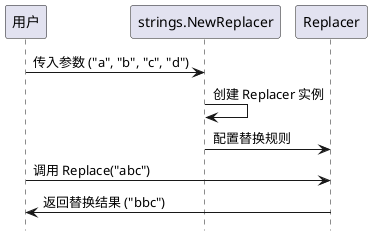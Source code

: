 @startuml
hide footbox
participant "用户" as User
participant "strings.NewReplacer" as Replacer
participant "Replacer" as ReplacerInstance

User -> Replacer: 传入参数 ("a", "b", "c", "d")
Replacer -> Replacer: 创建 Replacer 实例
Replacer -> ReplacerInstance: 配置替换规则
User -> ReplacerInstance: 调用 Replace("abc")
ReplacerInstance -> User: 返回替换结果 ("bbc")
@enduml
